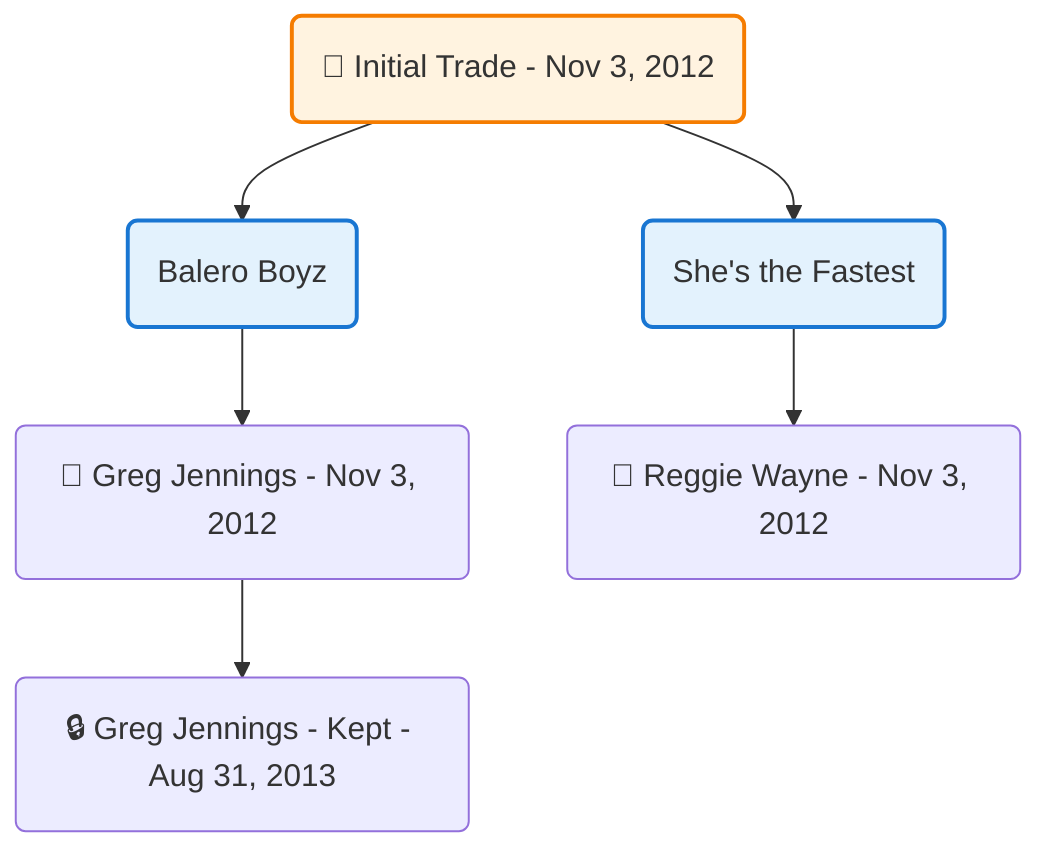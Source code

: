 flowchart TD

    TRADE_MAIN("🔄 Initial Trade - Nov 3, 2012")
    TEAM_1("Balero Boyz")
    TEAM_2("She's the Fastest")
    NODE_d658db76-f15a-4f96-ab00-0e1799749223("🔄 Greg Jennings - Nov 3, 2012")
    NODE_3f22fd97-4f77-4668-b6f9-a9ae6df8b3b0("🔒 Greg Jennings - Kept - Aug 31, 2013")
    NODE_e7d3d32f-c4d7-4fd6-8fa4-6d0a73298021("🔄 Reggie Wayne - Nov 3, 2012")

    TRADE_MAIN --> TEAM_1
    TRADE_MAIN --> TEAM_2
    TEAM_1 --> NODE_d658db76-f15a-4f96-ab00-0e1799749223
    NODE_d658db76-f15a-4f96-ab00-0e1799749223 --> NODE_3f22fd97-4f77-4668-b6f9-a9ae6df8b3b0
    TEAM_2 --> NODE_e7d3d32f-c4d7-4fd6-8fa4-6d0a73298021

    %% Node styling
    classDef teamNode fill:#e3f2fd,stroke:#1976d2,stroke-width:2px
    classDef tradeNode fill:#fff3e0,stroke:#f57c00,stroke-width:2px
    classDef playerNode fill:#f3e5f5,stroke:#7b1fa2,stroke-width:1px
    classDef nonRootPlayerNode fill:#f5f5f5,stroke:#757575,stroke-width:1px
    classDef endNode fill:#ffebee,stroke:#c62828,stroke-width:2px
    classDef waiverNode fill:#e8f5e8,stroke:#388e3c,stroke-width:2px
    classDef championshipNode fill:#fff9c4,stroke:#f57f17,stroke-width:3px

    class TEAM_1,TEAM_2 teamNode
    class TRADE_MAIN tradeNode
